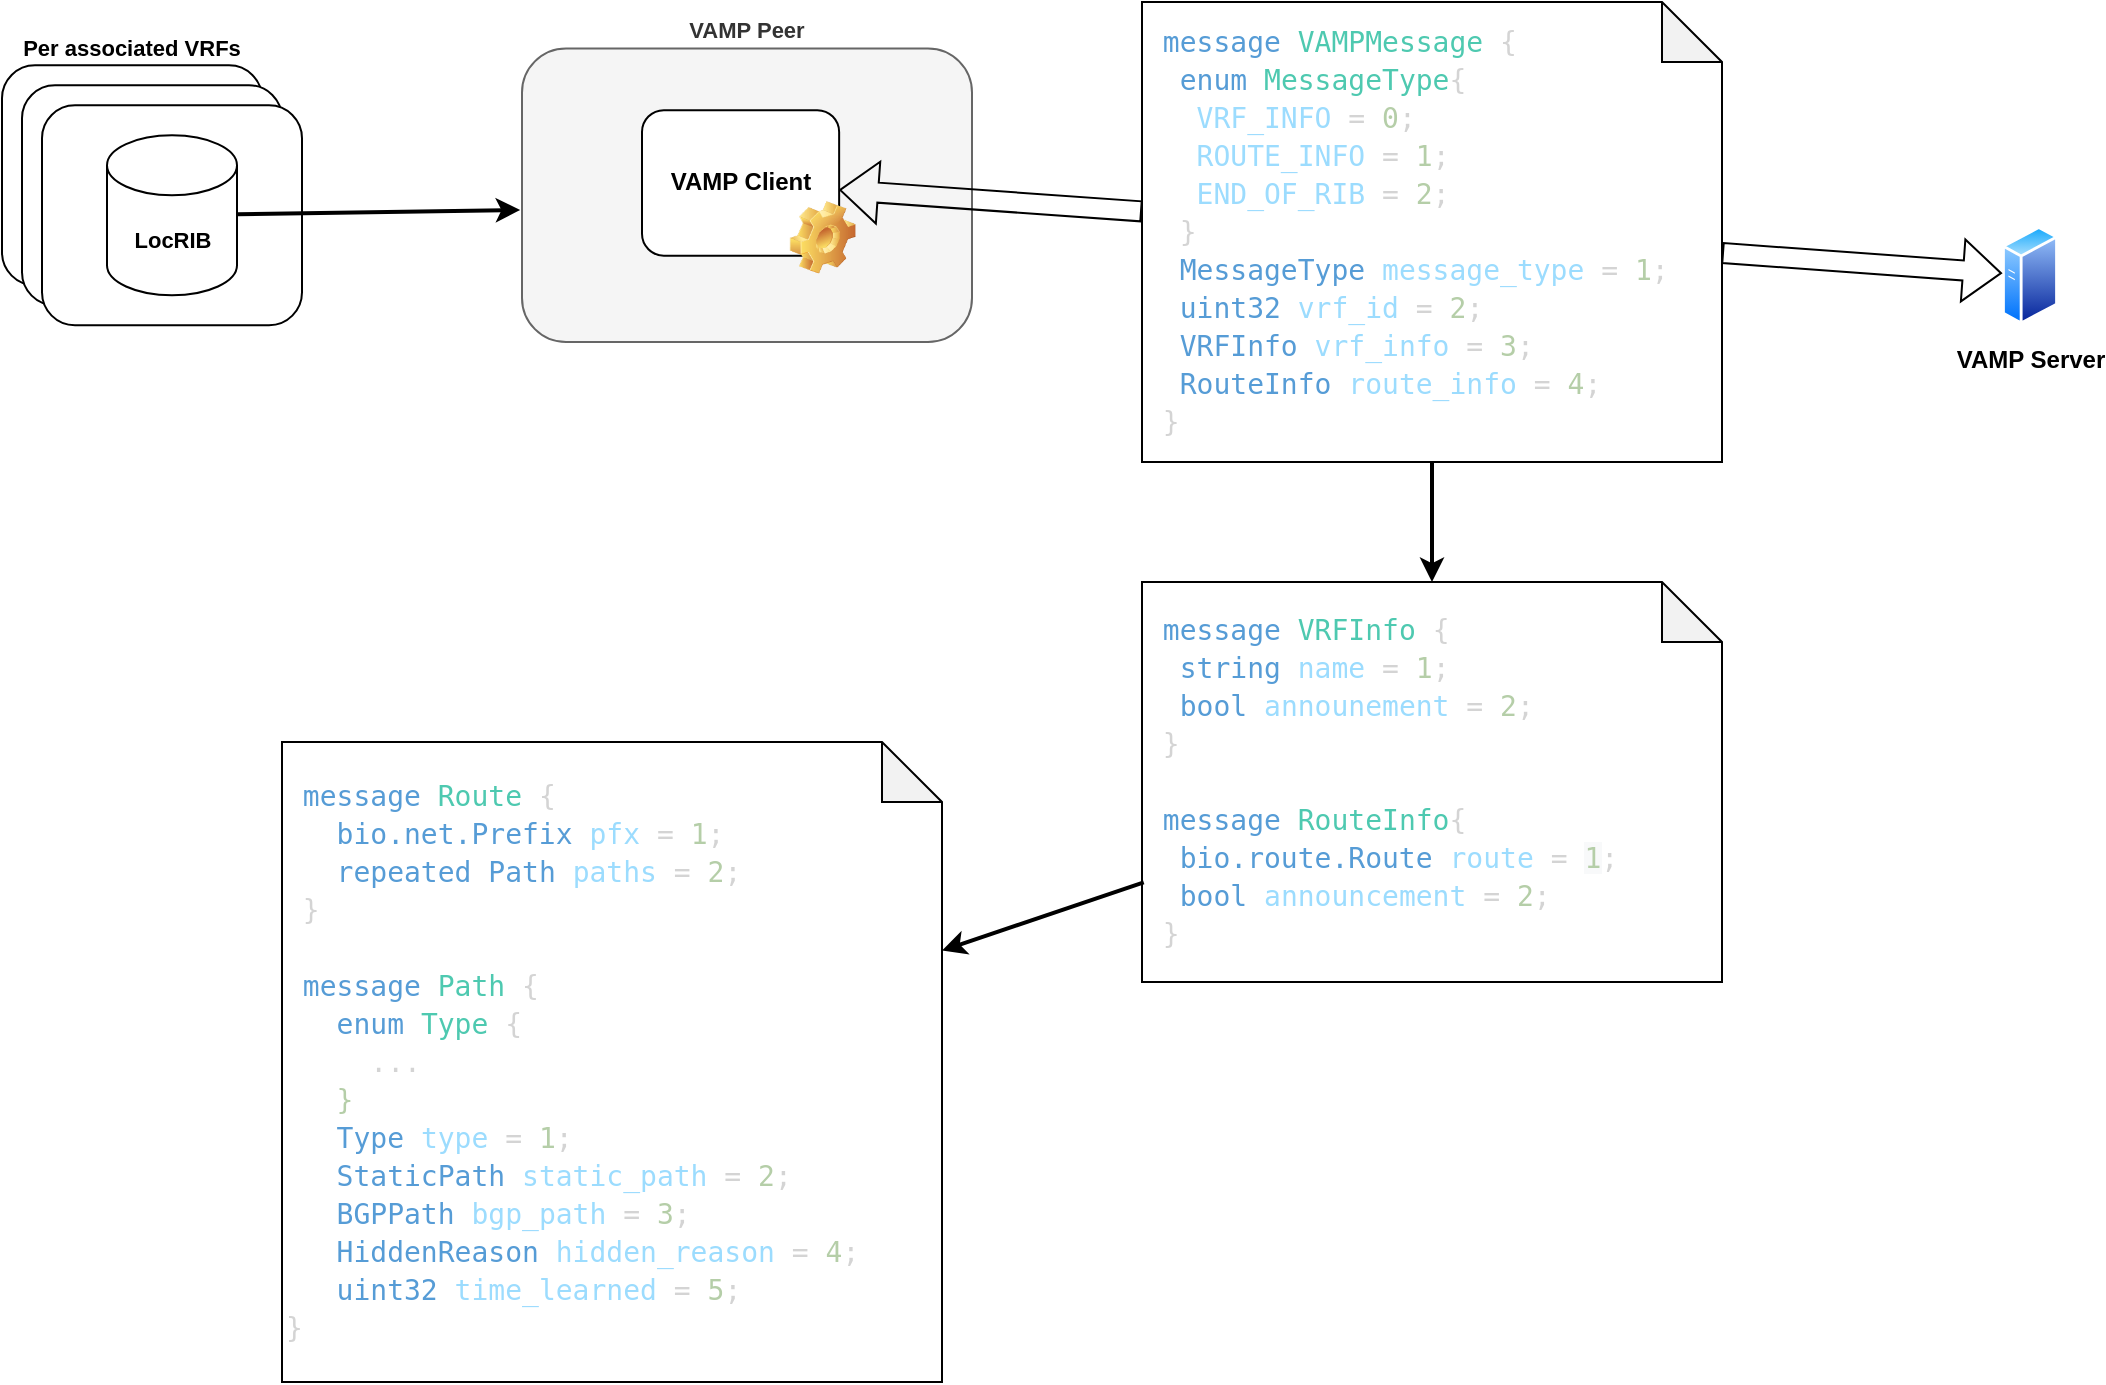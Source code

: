 <mxfile version="16.5.1" type="device"><diagram id="qTsozOltfgc4AzKQSObR" name="Page-1"><mxGraphModel dx="1718" dy="1035" grid="1" gridSize="10" guides="1" tooltips="1" connect="1" arrows="1" fold="1" page="1" pageScale="1" pageWidth="1169" pageHeight="827" math="0" shadow="0"><root><mxCell id="0"/><mxCell id="1" parent="0"/><mxCell id="lTGY8mj4zz4KKMNbkJuh-26" value="VAMP Peer" style="rounded=1;whiteSpace=wrap;html=1;labelBackgroundColor=#FFFFFF;fontFamily=Helvetica;fontSize=11;fontColor=#333333;labelPosition=center;verticalLabelPosition=top;align=center;verticalAlign=bottom;fontStyle=1;fillColor=#f5f5f5;strokeColor=#666666;" parent="1" vertex="1"><mxGeometry x="340" y="63.26" width="225" height="146.74" as="geometry"/></mxCell><mxCell id="lTGY8mj4zz4KKMNbkJuh-2" value="VAMP Server" style="aspect=fixed;perimeter=ellipsePerimeter;html=1;align=center;shadow=0;dashed=0;spacingTop=3;image;image=img/lib/active_directory/generic_server.svg;fontStyle=1" parent="1" vertex="1"><mxGeometry x="1080" y="151.63" width="28.0" height="50" as="geometry"/></mxCell><mxCell id="lTGY8mj4zz4KKMNbkJuh-6" value="" style="shape=flexArrow;endArrow=classic;startArrow=none;html=1;rounded=0;" parent="1" source="lTGY8mj4zz4KKMNbkJuh-7" target="lTGY8mj4zz4KKMNbkJuh-2" edge="1"><mxGeometry width="100" height="100" relative="1" as="geometry"><mxPoint x="630" y="560" as="sourcePoint"/><mxPoint x="730" y="460" as="targetPoint"/></mxGeometry></mxCell><mxCell id="lTGY8mj4zz4KKMNbkJuh-27" value="" style="group" parent="1" vertex="1" connectable="0"><mxGeometry x="400" y="94.09" width="106.786" height="81.818" as="geometry"/></mxCell><mxCell id="lTGY8mj4zz4KKMNbkJuh-1" value="VAMP Client" style="rounded=1;whiteSpace=wrap;html=1;fontStyle=1" parent="lTGY8mj4zz4KKMNbkJuh-27" vertex="1"><mxGeometry width="98.571" height="72.727" as="geometry"/></mxCell><mxCell id="lTGY8mj4zz4KKMNbkJuh-3" value="" style="shape=image;html=1;verticalLabelPosition=bottom;verticalAlign=top;imageAspect=0;image=img/clipart/Gear_128x128.png" parent="lTGY8mj4zz4KKMNbkJuh-27" vertex="1"><mxGeometry x="73.929" y="45.455" width="32.857" height="36.364" as="geometry"/></mxCell><mxCell id="lTGY8mj4zz4KKMNbkJuh-7" value="&lt;div style=&quot;color: rgb(212 , 212 , 212) ; font-family: &amp;#34;droid sans mono&amp;#34; , &amp;#34;monospace&amp;#34; , monospace ; font-size: 14px ; line-height: 19px&quot;&gt;&lt;div style=&quot;font-family: &amp;#34;droid sans mono&amp;#34; , &amp;#34;monospace&amp;#34; , monospace ; line-height: 19px&quot;&gt;&lt;div style=&quot;font-family: &amp;#34;droid sans mono&amp;#34; , &amp;#34;monospace&amp;#34; , monospace ; line-height: 19px&quot;&gt;&lt;div style=&quot;font-family: &amp;#34;droid sans mono&amp;#34; , &amp;#34;monospace&amp;#34; , monospace ; line-height: 19px&quot;&gt;&lt;div&gt;&lt;span style=&quot;background-color: rgb(255 , 255 , 255)&quot;&gt;&lt;span style=&quot;color: rgb(86 , 156 , 214)&quot;&gt;&amp;nbsp;message&lt;/span&gt; &lt;span style=&quot;color: rgb(78 , 201 , 176)&quot;&gt;VAMPMessage&lt;/span&gt; {&lt;/span&gt;&lt;/div&gt;&lt;div&gt;&lt;span style=&quot;background-color: rgb(255 , 255 , 255)&quot;&gt;&lt;span style=&quot;color: #569cd6&quot;&gt;&amp;nbsp; enum&lt;/span&gt; &lt;span style=&quot;color: #4ec9b0&quot;&gt;MessageType&lt;/span&gt;{&lt;/span&gt;&lt;/div&gt;&lt;div&gt;&lt;span style=&quot;background-color: rgb(255 , 255 , 255)&quot;&gt;&lt;span style=&quot;color: #9cdcfe&quot;&gt;&amp;nbsp; &amp;nbsp;VRF_INFO&lt;/span&gt; = &lt;span style=&quot;color: #b5cea8&quot;&gt;0&lt;/span&gt;;&lt;/span&gt;&lt;/div&gt;&lt;div&gt;&lt;span style=&quot;background-color: rgb(255 , 255 , 255)&quot;&gt;&lt;span style=&quot;color: #9cdcfe&quot;&gt;&amp;nbsp; &amp;nbsp;ROUTE_INFO&lt;/span&gt; = &lt;span style=&quot;color: #b5cea8&quot;&gt;1&lt;/span&gt;;&lt;/span&gt;&lt;/div&gt;&lt;div&gt;&lt;span style=&quot;background-color: rgb(255 , 255 , 255)&quot;&gt;&lt;span style=&quot;color: #9cdcfe&quot;&gt;&amp;nbsp; &amp;nbsp;END_OF_RIB&lt;/span&gt; = &lt;span style=&quot;color: #b5cea8&quot;&gt;2&lt;/span&gt;;&lt;/span&gt;&lt;/div&gt;&lt;div&gt;&lt;span style=&quot;background-color: rgb(255 , 255 , 255)&quot;&gt;&amp;nbsp; }&lt;/span&gt;&lt;/div&gt;&lt;div&gt;&lt;span style=&quot;background-color: rgb(255 , 255 , 255)&quot;&gt;&lt;span style=&quot;color: #569cd6&quot;&gt;&amp;nbsp; MessageType&lt;/span&gt; &lt;span style=&quot;color: #9cdcfe&quot;&gt;message_type&lt;/span&gt; = &lt;span style=&quot;color: #b5cea8&quot;&gt;1&lt;/span&gt;;&lt;/span&gt;&lt;/div&gt;&lt;div&gt;&lt;span style=&quot;background-color: rgb(255 , 255 , 255)&quot;&gt;&lt;span style=&quot;color: #569cd6&quot;&gt;&amp;nbsp; uint32&lt;/span&gt; &lt;span style=&quot;color: #9cdcfe&quot;&gt;vrf_id&lt;/span&gt; = &lt;span style=&quot;color: #b5cea8&quot;&gt;2&lt;/span&gt;;&lt;/span&gt;&lt;/div&gt;&lt;div&gt;&lt;span style=&quot;background-color: rgb(255 , 255 , 255)&quot;&gt;&lt;span style=&quot;color: #569cd6&quot;&gt;&amp;nbsp; VRFInfo&lt;/span&gt; &lt;span style=&quot;color: #9cdcfe&quot;&gt;vrf_info&lt;/span&gt; = &lt;span style=&quot;color: #b5cea8&quot;&gt;3&lt;/span&gt;;&lt;/span&gt;&lt;/div&gt;&lt;div&gt;&lt;span style=&quot;background-color: rgb(255 , 255 , 255)&quot;&gt;&lt;span style=&quot;color: #569cd6&quot;&gt;&amp;nbsp; RouteInfo&lt;/span&gt; &lt;span style=&quot;color: #9cdcfe&quot;&gt;route_info&lt;/span&gt; = &lt;span style=&quot;color: #b5cea8&quot;&gt;4&lt;/span&gt;;&lt;/span&gt;&lt;/div&gt;&lt;div&gt;&lt;span style=&quot;background-color: rgb(255 , 255 , 255)&quot;&gt;&amp;nbsp;}&lt;/span&gt;&lt;/div&gt;&lt;/div&gt;&lt;/div&gt;&lt;/div&gt;&lt;/div&gt;" style="shape=note;whiteSpace=wrap;html=1;backgroundOutline=1;darkOpacity=0.05;align=left;" parent="1" vertex="1"><mxGeometry x="650" y="40" width="290" height="230" as="geometry"/></mxCell><mxCell id="lTGY8mj4zz4KKMNbkJuh-28" value="" style="shape=flexArrow;endArrow=none;startArrow=classic;html=1;rounded=0;" parent="1" source="lTGY8mj4zz4KKMNbkJuh-1" target="lTGY8mj4zz4KKMNbkJuh-7" edge="1"><mxGeometry width="100" height="100" relative="1" as="geometry"><mxPoint x="738.571" y="239.561" as="sourcePoint"/><mxPoint x="1120.041" y="186.907" as="targetPoint"/></mxGeometry></mxCell><mxCell id="lTGY8mj4zz4KKMNbkJuh-35" value="" style="group" parent="1" vertex="1" connectable="0"><mxGeometry x="80" y="71.63" width="150" height="130" as="geometry"/></mxCell><mxCell id="lTGY8mj4zz4KKMNbkJuh-30" value="&lt;b&gt;Per associated VRFs&lt;/b&gt;" style="rounded=1;whiteSpace=wrap;html=1;labelBackgroundColor=#FFFFFF;fontFamily=Helvetica;fontSize=11;fontColor=default;labelPosition=center;verticalLabelPosition=top;align=center;verticalAlign=bottom;" parent="lTGY8mj4zz4KKMNbkJuh-35" vertex="1"><mxGeometry width="130" height="110" as="geometry"/></mxCell><mxCell id="lTGY8mj4zz4KKMNbkJuh-31" value="" style="rounded=1;whiteSpace=wrap;html=1;labelBackgroundColor=#FFFFFF;fontFamily=Helvetica;fontSize=11;fontColor=default;" parent="lTGY8mj4zz4KKMNbkJuh-35" vertex="1"><mxGeometry x="10" y="10" width="130" height="110" as="geometry"/></mxCell><mxCell id="lTGY8mj4zz4KKMNbkJuh-32" value="" style="rounded=1;whiteSpace=wrap;html=1;labelBackgroundColor=#FFFFFF;fontFamily=Helvetica;fontSize=11;fontColor=default;labelPosition=center;verticalLabelPosition=top;align=center;verticalAlign=bottom;" parent="lTGY8mj4zz4KKMNbkJuh-35" vertex="1"><mxGeometry x="20" y="20" width="130" height="110" as="geometry"/></mxCell><mxCell id="lTGY8mj4zz4KKMNbkJuh-34" value="LocRIB" style="shape=cylinder3;whiteSpace=wrap;html=1;boundedLbl=1;backgroundOutline=1;size=15;labelBackgroundColor=#FFFFFF;fontFamily=Helvetica;fontSize=11;fontColor=default;fontStyle=1" parent="lTGY8mj4zz4KKMNbkJuh-35" vertex="1"><mxGeometry x="52.5" y="35" width="65" height="80" as="geometry"/></mxCell><mxCell id="lTGY8mj4zz4KKMNbkJuh-36" value="" style="endArrow=classic;html=1;rounded=0;labelBackgroundColor=default;fontFamily=Helvetica;fontSize=11;fontColor=default;strokeColor=default;strokeWidth=2;shape=connector;startArrow=none;entryX=-0.004;entryY=0.55;entryDx=0;entryDy=0;entryPerimeter=0;" parent="1" source="lTGY8mj4zz4KKMNbkJuh-34" target="lTGY8mj4zz4KKMNbkJuh-26" edge="1"><mxGeometry width="50" height="50" relative="1" as="geometry"><mxPoint x="192.62" y="163.924" as="sourcePoint"/><mxPoint x="352.5" y="194.583" as="targetPoint"/></mxGeometry></mxCell><mxCell id="eYdY2HhslXTZlQuJ2mSc-1" value="&lt;div style=&quot;color: rgb(212 , 212 , 212) ; font-family: &amp;#34;droid sans mono&amp;#34; , &amp;#34;monospace&amp;#34; , monospace ; font-size: 14px ; line-height: 19px&quot;&gt;&lt;div style=&quot;line-height: 19px&quot;&gt;&lt;div&gt;&lt;span style=&quot;background-color: rgb(255 , 255 , 255)&quot;&gt;&lt;span style=&quot;color: rgb(86 , 156 , 214)&quot;&gt;&amp;nbsp;message&lt;/span&gt; &lt;span style=&quot;color: rgb(78 , 201 , 176)&quot;&gt;Route&lt;/span&gt; {&lt;/span&gt;&lt;/div&gt;&lt;div&gt;&lt;span style=&quot;background-color: rgb(255 , 255 , 255)&quot;&gt;&lt;span style=&quot;color: #569cd6&quot;&gt;&amp;nbsp; &amp;nbsp;bio.net.Prefix&lt;/span&gt; &lt;span style=&quot;color: #9cdcfe&quot;&gt;pfx&lt;/span&gt; = &lt;span style=&quot;color: #b5cea8&quot;&gt;1&lt;/span&gt;;&lt;/span&gt;&lt;/div&gt;&lt;div&gt;&lt;span style=&quot;background-color: rgb(255 , 255 , 255)&quot;&gt;&lt;span style=&quot;color: #569cd6&quot;&gt;&amp;nbsp; &amp;nbsp;repeated&lt;/span&gt; &lt;span style=&quot;color: #569cd6&quot;&gt;Path&lt;/span&gt; &lt;span style=&quot;color: #9cdcfe&quot;&gt;paths&lt;/span&gt; = &lt;span style=&quot;color: #b5cea8&quot;&gt;2&lt;/span&gt;;&lt;/span&gt;&lt;/div&gt;&lt;div&gt;&lt;span style=&quot;background-color: rgb(255 , 255 , 255)&quot;&gt;&amp;nbsp;}&lt;br&gt;&lt;br&gt;&lt;/span&gt;&lt;/div&gt;&lt;div&gt;&lt;div style=&quot;line-height: 19px&quot;&gt;&lt;div&gt;&lt;span style=&quot;background-color: rgb(255 , 255 , 255)&quot;&gt;&lt;span style=&quot;color: #569cd6&quot;&gt;&amp;nbsp;message&lt;/span&gt; &lt;span style=&quot;color: #4ec9b0&quot;&gt;Path&lt;/span&gt; {&lt;/span&gt;&lt;/div&gt;&lt;div&gt;&lt;span style=&quot;background-color: rgb(255 , 255 , 255)&quot;&gt;&lt;span style=&quot;color: #569cd6&quot;&gt;&amp;nbsp; &amp;nbsp;enum&lt;/span&gt; &lt;span style=&quot;color: #4ec9b0&quot;&gt;Type&lt;/span&gt; {&lt;/span&gt;&lt;/div&gt;&lt;div&gt;&lt;span style=&quot;background-color: rgb(255 , 255 , 255)&quot;&gt;&amp;nbsp; &amp;nbsp; &amp;nbsp;...&lt;/span&gt;&lt;/div&gt;&lt;div&gt;&lt;span style=&quot;background-color: rgb(255 , 255 , 255) ; color: rgb(181 , 206 , 168)&quot;&gt;&amp;nbsp; &amp;nbsp;}&lt;/span&gt;&lt;br&gt;&lt;/div&gt;&lt;div&gt;&lt;div style=&quot;font-family: &amp;#34;droid sans mono&amp;#34; , &amp;#34;monospace&amp;#34; , monospace ; line-height: 19px&quot;&gt;&lt;div&gt;&lt;span style=&quot;background-color: rgb(255 , 255 , 255)&quot;&gt;&lt;span style=&quot;color: rgb(86 , 156 , 214)&quot;&gt;&amp;nbsp; &amp;nbsp;Type&lt;/span&gt; &lt;span style=&quot;color: rgb(156 , 220 , 254)&quot;&gt;type&lt;/span&gt; = &lt;span style=&quot;color: rgb(181 , 206 , 168)&quot;&gt;1&lt;/span&gt;;&lt;/span&gt;&lt;/div&gt;&lt;div style=&quot;background-color: rgb(30 , 30 , 30)&quot;&gt;&lt;/div&gt;&lt;/div&gt;&lt;/div&gt;&lt;div&gt;&lt;span style=&quot;font-family: &amp;#34;droid sans mono&amp;#34; , &amp;#34;monospace&amp;#34; , monospace ; color: rgb(86 , 156 , 214)&quot;&gt;&amp;nbsp; &amp;nbsp;StaticPath&lt;/span&gt;&lt;span style=&quot;background-color: rgb(255 , 255 , 255) ; font-family: &amp;#34;droid sans mono&amp;#34; , &amp;#34;monospace&amp;#34; , monospace&quot;&gt; &lt;/span&gt;&lt;span style=&quot;font-family: &amp;#34;droid sans mono&amp;#34; , &amp;#34;monospace&amp;#34; , monospace ; color: rgb(156 , 220 , 254)&quot;&gt;static_path&lt;/span&gt;&lt;span style=&quot;background-color: rgb(255 , 255 , 255) ; font-family: &amp;#34;droid sans mono&amp;#34; , &amp;#34;monospace&amp;#34; , monospace&quot;&gt; = &lt;/span&gt;&lt;span style=&quot;font-family: &amp;#34;droid sans mono&amp;#34; , &amp;#34;monospace&amp;#34; , monospace ; color: rgb(181 , 206 , 168)&quot;&gt;2&lt;/span&gt;&lt;span style=&quot;background-color: rgb(255 , 255 , 255) ; font-family: &amp;#34;droid sans mono&amp;#34; , &amp;#34;monospace&amp;#34; , monospace&quot;&gt;;&lt;/span&gt;&lt;br&gt;&lt;/div&gt;&lt;div&gt;&lt;div style=&quot;font-family: &amp;#34;droid sans mono&amp;#34; , &amp;#34;monospace&amp;#34; , monospace ; line-height: 19px&quot;&gt;&lt;div&gt;&lt;span style=&quot;background-color: rgb(255 , 255 , 255)&quot;&gt;&lt;span style=&quot;color: #569cd6&quot;&gt;&amp;nbsp; &amp;nbsp;BGPPath&lt;/span&gt; &lt;span style=&quot;color: #9cdcfe&quot;&gt;bgp_path&lt;/span&gt; = &lt;span style=&quot;color: #b5cea8&quot;&gt;3&lt;/span&gt;;&lt;/span&gt;&lt;/div&gt;&lt;div&gt;&lt;span style=&quot;background-color: rgb(255 , 255 , 255)&quot;&gt;&lt;span style=&quot;color: #569cd6&quot;&gt;&amp;nbsp; &amp;nbsp;HiddenReason&lt;/span&gt; &lt;span style=&quot;color: #9cdcfe&quot;&gt;hidden_reason&lt;/span&gt; = &lt;span style=&quot;color: #b5cea8&quot;&gt;4&lt;/span&gt;;&lt;/span&gt;&lt;/div&gt;&lt;div&gt;&lt;span style=&quot;background-color: rgb(255 , 255 , 255)&quot;&gt;&lt;span style=&quot;color: #569cd6&quot;&gt;&amp;nbsp; &amp;nbsp;uint32&lt;/span&gt; &lt;span style=&quot;color: #9cdcfe&quot;&gt;time_learned&lt;/span&gt; = &lt;span style=&quot;color: #b5cea8&quot;&gt;5&lt;/span&gt;;&lt;/span&gt;&lt;/div&gt;&lt;/div&gt;&lt;/div&gt;&lt;div&gt;&lt;div style=&quot;line-height: 19px&quot;&gt;&lt;div&gt;&lt;span style=&quot;background-color: rgb(255 , 255 , 255)&quot;&gt;}&lt;/span&gt;&lt;/div&gt;&lt;/div&gt;&lt;/div&gt;&lt;/div&gt;&lt;/div&gt;&lt;/div&gt;&lt;/div&gt;" style="shape=note;whiteSpace=wrap;html=1;backgroundOutline=1;darkOpacity=0.05;align=left;" parent="1" vertex="1"><mxGeometry x="220" y="410" width="330" height="320" as="geometry"/></mxCell><mxCell id="eYdY2HhslXTZlQuJ2mSc-2" value="" style="endArrow=classic;html=1;rounded=0;strokeWidth=2;" parent="1" source="lTGY8mj4zz4KKMNbkJuh-7" target="KUbTI9vN09uNaG0w_pMR-1" edge="1"><mxGeometry width="50" height="50" relative="1" as="geometry"><mxPoint x="540" y="400" as="sourcePoint"/><mxPoint x="590" y="350" as="targetPoint"/></mxGeometry></mxCell><mxCell id="KUbTI9vN09uNaG0w_pMR-1" value="&lt;div style=&quot;font-family: &amp;#34;droid sans mono&amp;#34; , &amp;#34;monospace&amp;#34; , monospace ; font-size: 14px ; line-height: 19px&quot;&gt;&lt;div style=&quot;font-family: &amp;#34;droid sans mono&amp;#34; , &amp;#34;monospace&amp;#34; , monospace ; line-height: 19px&quot;&gt;&lt;div style=&quot;font-family: &amp;#34;droid sans mono&amp;#34; , &amp;#34;monospace&amp;#34; , monospace ; line-height: 19px&quot;&gt;&lt;div style=&quot;font-family: &amp;#34;droid sans mono&amp;#34; , &amp;#34;monospace&amp;#34; , monospace ; line-height: 19px&quot;&gt;&lt;div style=&quot;color: rgb(212 , 212 , 212)&quot;&gt;&lt;span style=&quot;background-color: rgb(255 , 255 , 255)&quot;&gt;&lt;span style=&quot;color: rgb(86 , 156 , 214)&quot;&gt;&amp;nbsp;message&lt;/span&gt; &lt;span style=&quot;color: rgb(78 , 201 , 176)&quot;&gt;VRFInfo&lt;/span&gt; {&lt;/span&gt;&lt;/div&gt;&lt;div style=&quot;color: rgb(212 , 212 , 212)&quot;&gt;&lt;span style=&quot;color: rgb(86 , 156 , 214)&quot;&gt;&amp;nbsp; string&lt;/span&gt;&lt;span style=&quot;background-color: rgb(255 , 255 , 255) ; color: rgb(0 , 0 , 0)&quot;&gt; &lt;/span&gt;&lt;span style=&quot;color: rgb(156 , 220 , 254)&quot;&gt;name&lt;/span&gt;&lt;font color=&quot;#d4d4d4&quot;&gt; = &lt;/font&gt;&lt;font color=&quot;#b5cea8&quot;&gt;1&lt;/font&gt;&lt;font color=&quot;#d4d4d4&quot;&gt;;&lt;/font&gt;&lt;br&gt;&lt;/div&gt;&lt;div&gt;    &lt;span style=&quot;background-color: rgb(255 , 255 , 255)&quot;&gt;&lt;span style=&quot;color: rgb(86 , 156 , 214)&quot;&gt;&amp;nbsp; bool&lt;/span&gt; &lt;span style=&quot;color: rgb(156 , 220 , 254)&quot;&gt;announement&lt;/span&gt;&lt;font color=&quot;#d4d4d4&quot;&gt; = &lt;/font&gt;&lt;font color=&quot;#b5cea8&quot;&gt;2&lt;/font&gt;&lt;font color=&quot;#d4d4d4&quot;&gt;;&lt;/font&gt;&lt;/span&gt;&lt;/div&gt;&lt;div style=&quot;color: rgb(212 , 212 , 212)&quot;&gt;&lt;span style=&quot;background-color: rgb(255 , 255 , 255)&quot;&gt;&amp;nbsp;}&lt;/span&gt;&lt;/div&gt;&lt;span style=&quot;color: rgb(212 , 212 , 212) ; background-color: rgb(255 , 255 , 255)&quot;&gt;&lt;br&gt;&lt;/span&gt;&lt;div style=&quot;color: rgb(212 , 212 , 212)&quot;&gt;&lt;span style=&quot;background-color: rgb(255 , 255 , 255)&quot;&gt;&lt;span style=&quot;color: #569cd6&quot;&gt;&amp;nbsp;message&lt;/span&gt; &lt;span style=&quot;color: #4ec9b0&quot;&gt;RouteInfo&lt;/span&gt;{&lt;/span&gt;&lt;/div&gt;&lt;div&gt;&lt;span style=&quot;color: rgb(86 , 156 , 214)&quot;&gt;&amp;nbsp; bio.route.Route&lt;/span&gt;&lt;span style=&quot;color: rgb(212 , 212 , 212) ; background-color: rgb(255 , 255 , 255)&quot;&gt; &lt;/span&gt;&lt;span style=&quot;color: rgb(156 , 220 , 254)&quot;&gt;route&lt;/span&gt;&lt;span style=&quot;color: rgb(212 , 212 , 212) ; background-color: rgb(255 , 255 , 255)&quot;&gt; = &lt;/span&gt;&lt;font color=&quot;#b5cea8&quot;&gt;&lt;span style=&quot;background-color: rgb(248 , 249 , 250)&quot;&gt;1&lt;/span&gt;&lt;/font&gt;&lt;span style=&quot;color: rgb(212 , 212 , 212) ; background-color: rgb(255 , 255 , 255)&quot;&gt;;&lt;/span&gt;&lt;br&gt;&lt;/div&gt;&lt;div&gt;    &lt;span style=&quot;background-color: rgb(255 , 255 , 255)&quot;&gt;&lt;span style=&quot;color: rgb(86 , 156 , 214)&quot;&gt;&amp;nbsp; bool&lt;/span&gt; &lt;span style=&quot;color: rgb(156 , 220 , 254)&quot;&gt;announcement&lt;/span&gt;&lt;font color=&quot;#d4d4d4&quot;&gt; = &lt;/font&gt;&lt;font color=&quot;#b5cea8&quot;&gt;2&lt;/font&gt;&lt;font color=&quot;#d4d4d4&quot;&gt;;&lt;/font&gt;&lt;/span&gt;&lt;/div&gt;&lt;div style=&quot;color: rgb(212 , 212 , 212)&quot;&gt;&lt;span style=&quot;background-color: rgb(255 , 255 , 255)&quot;&gt;&amp;nbsp;}&lt;/span&gt;&lt;/div&gt;&lt;/div&gt;&lt;/div&gt;&lt;/div&gt;&lt;/div&gt;" style="shape=note;whiteSpace=wrap;html=1;backgroundOutline=1;darkOpacity=0.05;align=left;" parent="1" vertex="1"><mxGeometry x="650" y="330" width="290" height="200" as="geometry"/></mxCell><mxCell id="KUbTI9vN09uNaG0w_pMR-2" value="" style="endArrow=classic;html=1;rounded=0;strokeWidth=2;exitX=0.003;exitY=0.751;exitDx=0;exitDy=0;exitPerimeter=0;" parent="1" source="KUbTI9vN09uNaG0w_pMR-1" target="eYdY2HhslXTZlQuJ2mSc-1" edge="1"><mxGeometry width="50" height="50" relative="1" as="geometry"><mxPoint x="805" y="266.3" as="sourcePoint"/><mxPoint x="805" y="370" as="targetPoint"/></mxGeometry></mxCell></root></mxGraphModel></diagram></mxfile>